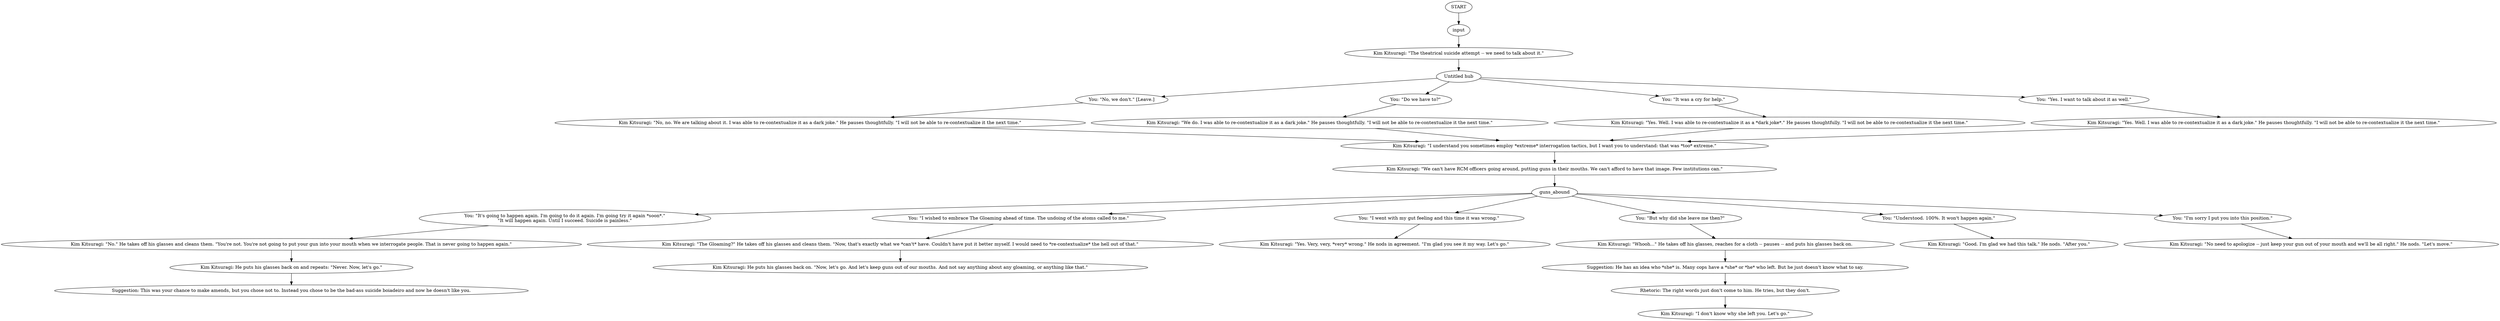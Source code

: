 # KIM SWITCH / TRIED SHOOTING YOURSELF
# a quick switch if you tried to shoot yourself with an empty gun
# ==================================================
digraph G {
	  0 [label="START"];
	  1 [label="input"];
	  2 [label="You: \"No, we don't.\" [Leave.]"];
	  3 [label="You: \"It's going to happen again. I'm going to do it again. I'm going try it again *soon*.\"\n\"It will happen again. Until I succeed. Suicide is painless.\""];
	  4 [label="Kim Kitsuragi: \"Yes. Well. I was able to re-contextualize it as a *dark joke*.\" He pauses thoughtfully. \"I will not be able to re-contextualize it the next time.\""];
	  5 [label="You: \"Do we have to?\""];
	  6 [label="Kim Kitsuragi: \"The Gloaming?\" He takes off his glasses and cleans them. \"Now, that's exactly what we *can't* have. Couldn't have put it better myself. I would need to *re-contextualize* the hell out of that.\""];
	  7 [label="You: \"I wished to embrace The Gloaming ahead of time. The undoing of the atoms called to me.\""];
	  8 [label="You: \"It was a cry for help.\""];
	  10 [label="Kim Kitsuragi: He puts his glasses back on and repeats: \"Never. Now, let's go.\""];
	  11 [label="Kim Kitsuragi: \"Good. I'm glad we had this talk.\" He nods. \"After you.\""];
	  12 [label="Kim Kitsuragi: \"Whooh...\" He takes off his glasses, reaches for a cloth -- pauses -- and puts his glasses back on."];
	  13 [label="Kim Kitsuragi: \"I don't know why she left you. Let's go.\""];
	  14 [label="Untitled hub"];
	  15 [label="Kim Kitsuragi: \"We can't have RCM officers going around, putting guns in their mouths. We can't afford to have that image. Few institutions can.\""];
	  16 [label="guns_abound"];
	  17 [label="Suggestion: He has an idea who *she* is. Many cops have a *she* or *he* who left. But he just doesn't know what to say."];
	  18 [label="Kim Kitsuragi: \"No, no. We are talking about it. I was able to re-contextualize it as a dark joke.\" He pauses thoughtfully. \"I will not be able to re-contextualize it the next time.\""];
	  19 [label="Kim Kitsuragi: \"Yes. Well. I was able to re-contextualize it as a dark joke.\" He pauses thoughtfully. \"I will not be able to re-contextualize it the next time.\""];
	  20 [label="You: \"I went with my gut feeling and this time it was wrong.\""];
	  21 [label="You: \"But why did she leave me then?\""];
	  22 [label="Kim Kitsuragi: \"No.\" He takes off his glasses and cleans them. \"You're not. You're not going to put your gun into your mouth when we interrogate people. That is never going to happen again.\""];
	  23 [label="Kim Kitsuragi: \"I understand you sometimes employ *extreme* interrogation tactics, but I want you to understand: that was *too* extreme.\""];
	  24 [label="Kim Kitsuragi: He puts his glasses back on. \"Now, let's go. And let's keep guns out of our mouths. And not say anything about any gloaming, or anything like that.\""];
	  25 [label="Suggestion: This was your chance to make amends, but you chose not to. Instead you chose to be the bad-ass suicide boiadeiro and now he doesn't like you."];
	  26 [label="Rhetoric: The right words just don't come to him. He tries, but they don't."];
	  27 [label="Kim Kitsuragi: \"The theatrical suicide attempt -- we need to talk about it.\""];
	  28 [label="Kim Kitsuragi: \"No need to apologize -- just keep your gun out of your mouth and we'll be all right.\" He nods. \"Let's move.\""];
	  29 [label="You: \"Yes. I want to talk about it as well.\""];
	  30 [label="You: \"Understood. 100%. It won't happen again.\""];
	  31 [label="You: \"I'm sorry I put you into this position.\""];
	  32 [label="Kim Kitsuragi: \"We do. I was able to re-contextualize it as a dark joke.\" He pauses thoughtfully. \"I will not be able to re-contextualize it the next time.\""];
	  33 [label="Kim Kitsuragi: \"Yes. Very, very, *very* wrong.\" He nods in agreement. \"I'm glad you see it my way. Let's go.\""];
	  0 -> 1
	  1 -> 27
	  2 -> 18
	  3 -> 22
	  4 -> 23
	  5 -> 32
	  6 -> 24
	  7 -> 6
	  8 -> 4
	  10 -> 25
	  12 -> 17
	  14 -> 8
	  14 -> 5
	  14 -> 2
	  14 -> 29
	  15 -> 16
	  16 -> 3
	  16 -> 7
	  16 -> 20
	  16 -> 21
	  16 -> 30
	  16 -> 31
	  17 -> 26
	  18 -> 23
	  19 -> 23
	  20 -> 33
	  21 -> 12
	  22 -> 10
	  23 -> 15
	  26 -> 13
	  27 -> 14
	  29 -> 19
	  30 -> 11
	  31 -> 28
	  32 -> 23
}

